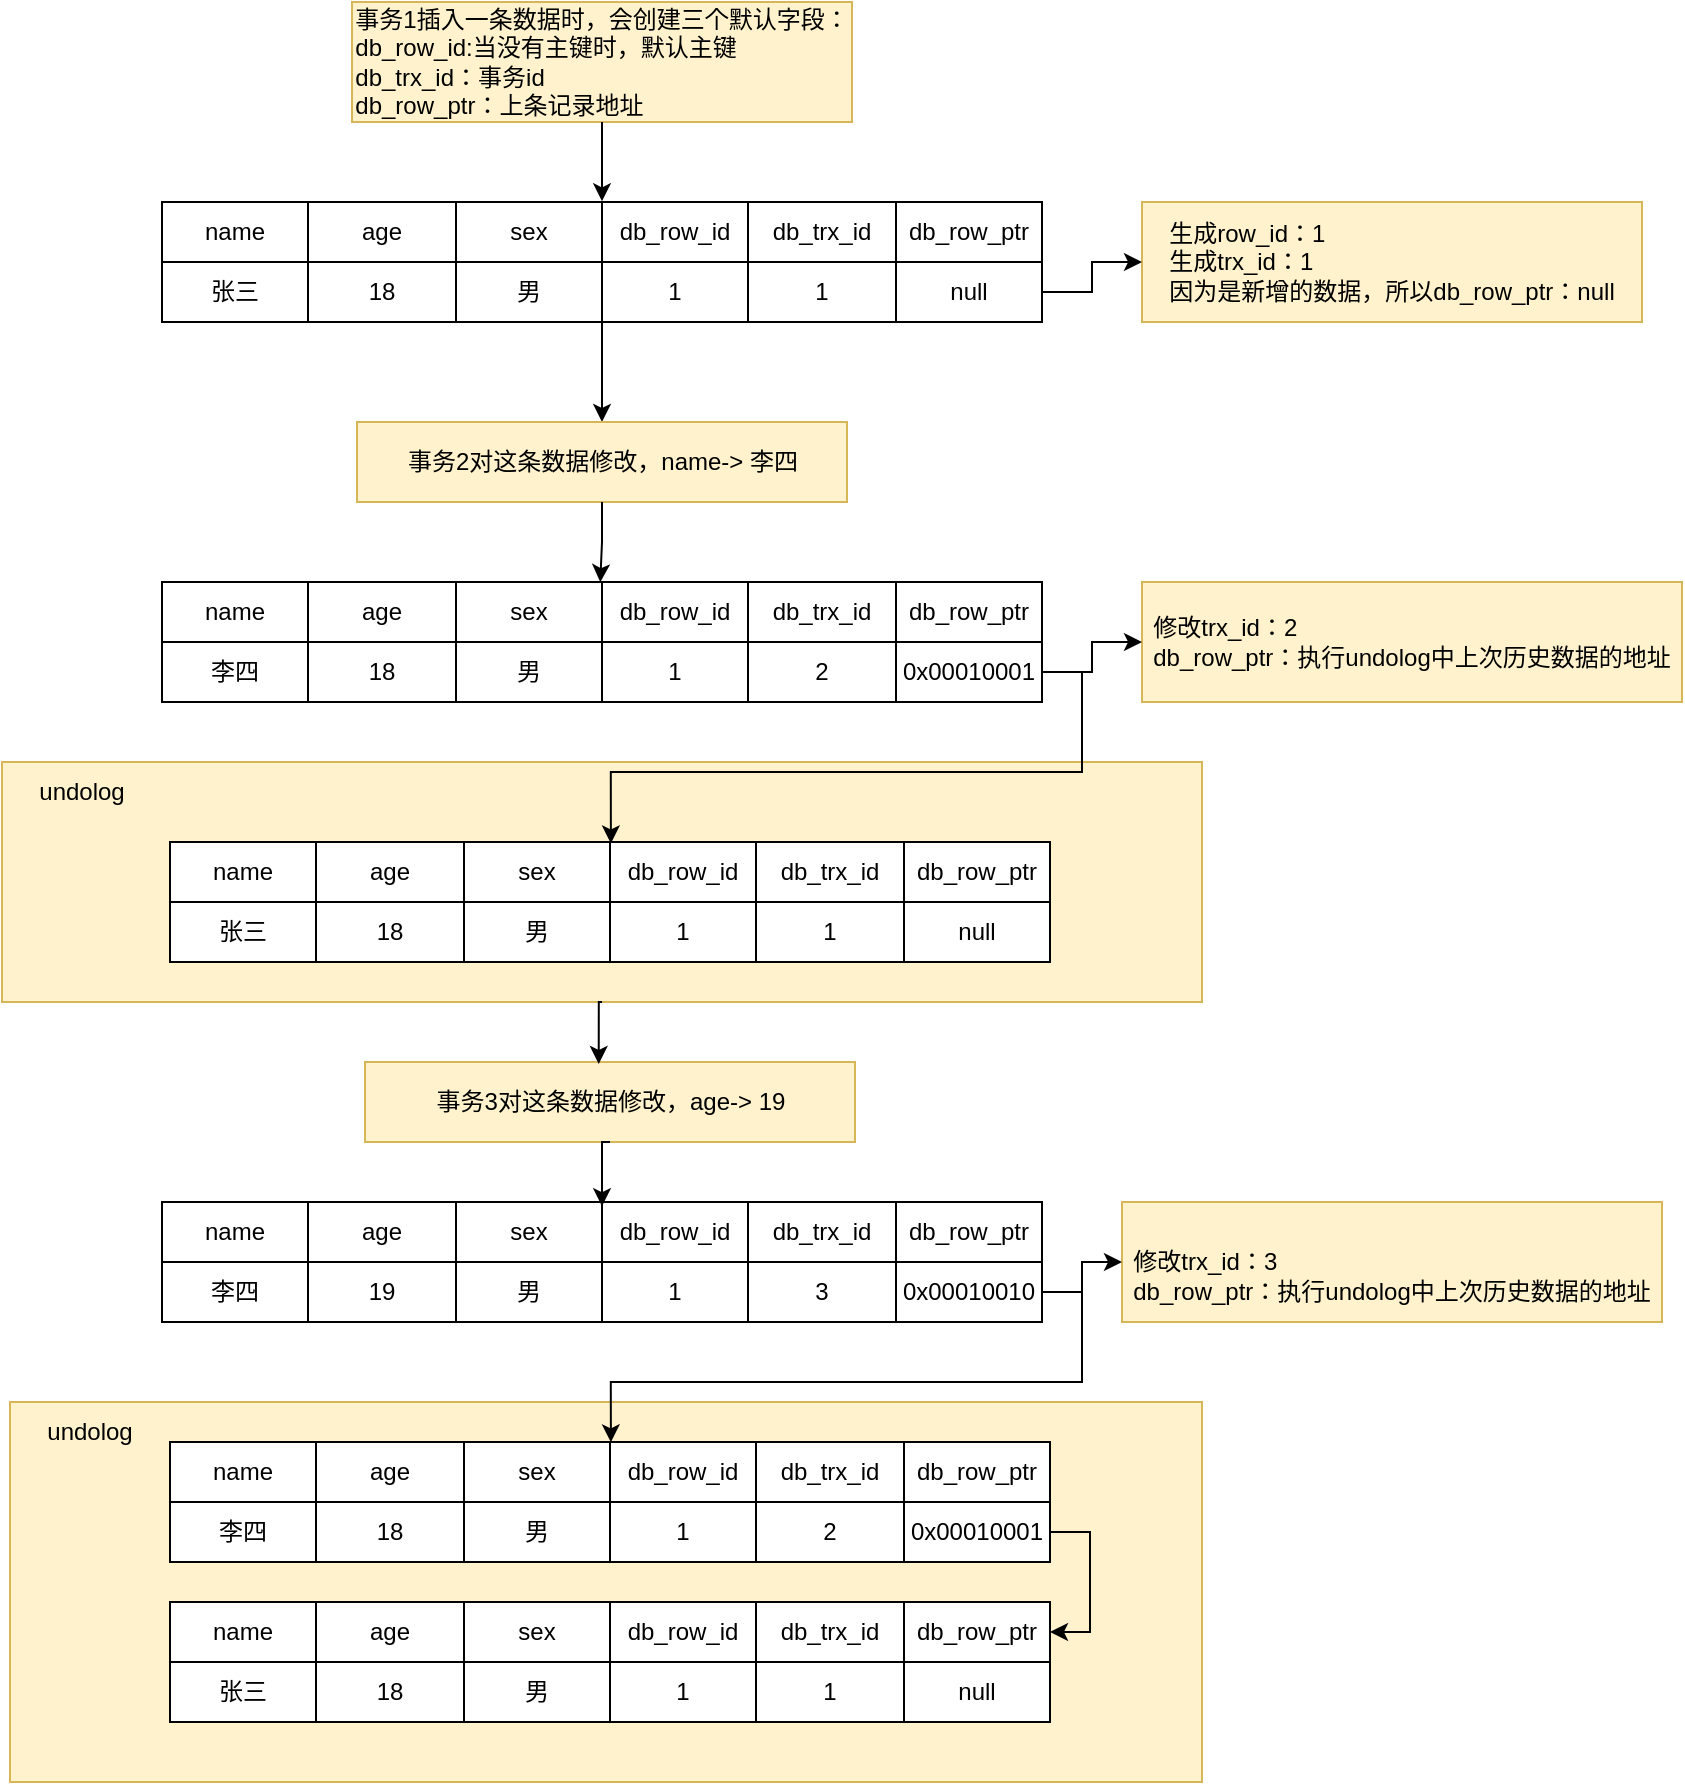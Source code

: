 <mxfile version="26.0.16">
  <diagram name="第 1 页" id="wCsaC09unMWhTxpNMqQj">
    <mxGraphModel dx="889" dy="575" grid="1" gridSize="10" guides="1" tooltips="1" connect="1" arrows="1" fold="1" page="1" pageScale="1" pageWidth="827" pageHeight="1169" math="0" shadow="0">
      <root>
        <mxCell id="0" />
        <mxCell id="1" parent="0" />
        <mxCell id="WgLtoVF70eysqi02c_jS-1" value="&lt;div style=&quot;text-align: left;&quot;&gt;&lt;span style=&quot;background-color: transparent; color: light-dark(rgb(0, 0, 0), rgb(255, 255, 255));&quot;&gt;事务1插入一条数据时，会创建三个默认字段：&lt;/span&gt;&lt;/div&gt;&lt;div style=&quot;text-align: left;&quot;&gt;db_row_id:当没有主键时，默认主键&lt;/div&gt;&lt;div style=&quot;text-align: left;&quot;&gt;db_trx_id：事务id&lt;/div&gt;&lt;div style=&quot;text-align: left;&quot;&gt;db_row_ptr：上条记录地址&lt;/div&gt;" style="text;html=1;align=center;verticalAlign=middle;whiteSpace=wrap;rounded=0;fillColor=#fff2cc;strokeColor=#d6b656;" vertex="1" parent="1">
          <mxGeometry x="285" y="40" width="250" height="60" as="geometry" />
        </mxCell>
        <mxCell id="WgLtoVF70eysqi02c_jS-95" value="" style="edgeStyle=orthogonalEdgeStyle;rounded=0;orthogonalLoop=1;jettySize=auto;html=1;" edge="1" parent="1" source="WgLtoVF70eysqi02c_jS-25" target="WgLtoVF70eysqi02c_jS-94">
          <mxGeometry relative="1" as="geometry" />
        </mxCell>
        <mxCell id="WgLtoVF70eysqi02c_jS-25" value="" style="shape=table;startSize=0;container=1;collapsible=0;childLayout=tableLayout;" vertex="1" parent="1">
          <mxGeometry x="190" y="140" width="440" height="60" as="geometry" />
        </mxCell>
        <mxCell id="WgLtoVF70eysqi02c_jS-26" value="" style="shape=tableRow;horizontal=0;startSize=0;swimlaneHead=0;swimlaneBody=0;strokeColor=inherit;top=0;left=0;bottom=0;right=0;collapsible=0;dropTarget=0;fillColor=none;points=[[0,0.5],[1,0.5]];portConstraint=eastwest;" vertex="1" parent="WgLtoVF70eysqi02c_jS-25">
          <mxGeometry width="440" height="30" as="geometry" />
        </mxCell>
        <mxCell id="WgLtoVF70eysqi02c_jS-27" value="name" style="shape=partialRectangle;html=1;whiteSpace=wrap;connectable=0;strokeColor=inherit;overflow=hidden;fillColor=none;top=0;left=0;bottom=0;right=0;pointerEvents=1;" vertex="1" parent="WgLtoVF70eysqi02c_jS-26">
          <mxGeometry width="73" height="30" as="geometry">
            <mxRectangle width="73" height="30" as="alternateBounds" />
          </mxGeometry>
        </mxCell>
        <mxCell id="WgLtoVF70eysqi02c_jS-28" value="age" style="shape=partialRectangle;html=1;whiteSpace=wrap;connectable=0;strokeColor=inherit;overflow=hidden;fillColor=none;top=0;left=0;bottom=0;right=0;pointerEvents=1;" vertex="1" parent="WgLtoVF70eysqi02c_jS-26">
          <mxGeometry x="73" width="74" height="30" as="geometry">
            <mxRectangle width="74" height="30" as="alternateBounds" />
          </mxGeometry>
        </mxCell>
        <mxCell id="WgLtoVF70eysqi02c_jS-29" value="sex" style="shape=partialRectangle;html=1;whiteSpace=wrap;connectable=0;strokeColor=inherit;overflow=hidden;fillColor=none;top=0;left=0;bottom=0;right=0;pointerEvents=1;" vertex="1" parent="WgLtoVF70eysqi02c_jS-26">
          <mxGeometry x="147" width="73" height="30" as="geometry">
            <mxRectangle width="73" height="30" as="alternateBounds" />
          </mxGeometry>
        </mxCell>
        <mxCell id="WgLtoVF70eysqi02c_jS-30" value="db_row_id" style="shape=partialRectangle;html=1;whiteSpace=wrap;connectable=0;strokeColor=inherit;overflow=hidden;fillColor=none;top=0;left=0;bottom=0;right=0;pointerEvents=1;" vertex="1" parent="WgLtoVF70eysqi02c_jS-26">
          <mxGeometry x="220" width="73" height="30" as="geometry">
            <mxRectangle width="73" height="30" as="alternateBounds" />
          </mxGeometry>
        </mxCell>
        <mxCell id="WgLtoVF70eysqi02c_jS-31" value="db_trx_id" style="shape=partialRectangle;html=1;whiteSpace=wrap;connectable=0;strokeColor=inherit;overflow=hidden;fillColor=none;top=0;left=0;bottom=0;right=0;pointerEvents=1;" vertex="1" parent="WgLtoVF70eysqi02c_jS-26">
          <mxGeometry x="293" width="74" height="30" as="geometry">
            <mxRectangle width="74" height="30" as="alternateBounds" />
          </mxGeometry>
        </mxCell>
        <mxCell id="WgLtoVF70eysqi02c_jS-32" value="db_row_ptr" style="shape=partialRectangle;html=1;whiteSpace=wrap;connectable=0;strokeColor=inherit;overflow=hidden;fillColor=none;top=0;left=0;bottom=0;right=0;pointerEvents=1;" vertex="1" parent="WgLtoVF70eysqi02c_jS-26">
          <mxGeometry x="367" width="73" height="30" as="geometry">
            <mxRectangle width="73" height="30" as="alternateBounds" />
          </mxGeometry>
        </mxCell>
        <mxCell id="WgLtoVF70eysqi02c_jS-33" value="" style="shape=tableRow;horizontal=0;startSize=0;swimlaneHead=0;swimlaneBody=0;strokeColor=inherit;top=0;left=0;bottom=0;right=0;collapsible=0;dropTarget=0;fillColor=none;points=[[0,0.5],[1,0.5]];portConstraint=eastwest;" vertex="1" parent="WgLtoVF70eysqi02c_jS-25">
          <mxGeometry y="30" width="440" height="30" as="geometry" />
        </mxCell>
        <mxCell id="WgLtoVF70eysqi02c_jS-34" value="张三" style="shape=partialRectangle;html=1;whiteSpace=wrap;connectable=0;strokeColor=inherit;overflow=hidden;fillColor=none;top=0;left=0;bottom=0;right=0;pointerEvents=1;" vertex="1" parent="WgLtoVF70eysqi02c_jS-33">
          <mxGeometry width="73" height="30" as="geometry">
            <mxRectangle width="73" height="30" as="alternateBounds" />
          </mxGeometry>
        </mxCell>
        <mxCell id="WgLtoVF70eysqi02c_jS-35" value="18" style="shape=partialRectangle;html=1;whiteSpace=wrap;connectable=0;strokeColor=inherit;overflow=hidden;fillColor=none;top=0;left=0;bottom=0;right=0;pointerEvents=1;" vertex="1" parent="WgLtoVF70eysqi02c_jS-33">
          <mxGeometry x="73" width="74" height="30" as="geometry">
            <mxRectangle width="74" height="30" as="alternateBounds" />
          </mxGeometry>
        </mxCell>
        <mxCell id="WgLtoVF70eysqi02c_jS-36" value="男" style="shape=partialRectangle;html=1;whiteSpace=wrap;connectable=0;strokeColor=inherit;overflow=hidden;fillColor=none;top=0;left=0;bottom=0;right=0;pointerEvents=1;" vertex="1" parent="WgLtoVF70eysqi02c_jS-33">
          <mxGeometry x="147" width="73" height="30" as="geometry">
            <mxRectangle width="73" height="30" as="alternateBounds" />
          </mxGeometry>
        </mxCell>
        <mxCell id="WgLtoVF70eysqi02c_jS-37" value="1" style="shape=partialRectangle;html=1;whiteSpace=wrap;connectable=0;strokeColor=inherit;overflow=hidden;fillColor=none;top=0;left=0;bottom=0;right=0;pointerEvents=1;" vertex="1" parent="WgLtoVF70eysqi02c_jS-33">
          <mxGeometry x="220" width="73" height="30" as="geometry">
            <mxRectangle width="73" height="30" as="alternateBounds" />
          </mxGeometry>
        </mxCell>
        <mxCell id="WgLtoVF70eysqi02c_jS-38" value="1" style="shape=partialRectangle;html=1;whiteSpace=wrap;connectable=0;strokeColor=inherit;overflow=hidden;fillColor=none;top=0;left=0;bottom=0;right=0;pointerEvents=1;" vertex="1" parent="WgLtoVF70eysqi02c_jS-33">
          <mxGeometry x="293" width="74" height="30" as="geometry">
            <mxRectangle width="74" height="30" as="alternateBounds" />
          </mxGeometry>
        </mxCell>
        <mxCell id="WgLtoVF70eysqi02c_jS-39" value="null" style="shape=partialRectangle;html=1;whiteSpace=wrap;connectable=0;strokeColor=inherit;overflow=hidden;fillColor=none;top=0;left=0;bottom=0;right=0;pointerEvents=1;" vertex="1" parent="WgLtoVF70eysqi02c_jS-33">
          <mxGeometry x="367" width="73" height="30" as="geometry">
            <mxRectangle width="73" height="30" as="alternateBounds" />
          </mxGeometry>
        </mxCell>
        <mxCell id="WgLtoVF70eysqi02c_jS-40" style="edgeStyle=orthogonalEdgeStyle;rounded=0;orthogonalLoop=1;jettySize=auto;html=1;exitX=0.5;exitY=1;exitDx=0;exitDy=0;entryX=0.5;entryY=-0.012;entryDx=0;entryDy=0;entryPerimeter=0;" edge="1" parent="1" source="WgLtoVF70eysqi02c_jS-1" target="WgLtoVF70eysqi02c_jS-26">
          <mxGeometry relative="1" as="geometry" />
        </mxCell>
        <mxCell id="WgLtoVF70eysqi02c_jS-62" value="&lt;div style=&quot;text-align: left;&quot;&gt;生成row_id：1&lt;/div&gt;&lt;div style=&quot;text-align: left;&quot;&gt;生成trx_id：1&lt;/div&gt;&lt;div style=&quot;text-align: left;&quot;&gt;因为是新增的数据，所以db_row_ptr：null&lt;/div&gt;" style="text;html=1;align=center;verticalAlign=middle;whiteSpace=wrap;rounded=0;fillColor=#fff2cc;strokeColor=#d6b656;" vertex="1" parent="1">
          <mxGeometry x="680" y="140" width="250" height="60" as="geometry" />
        </mxCell>
        <mxCell id="WgLtoVF70eysqi02c_jS-63" style="edgeStyle=orthogonalEdgeStyle;rounded=0;orthogonalLoop=1;jettySize=auto;html=1;exitX=1;exitY=0.5;exitDx=0;exitDy=0;" edge="1" parent="1" source="WgLtoVF70eysqi02c_jS-33" target="WgLtoVF70eysqi02c_jS-62">
          <mxGeometry relative="1" as="geometry" />
        </mxCell>
        <mxCell id="WgLtoVF70eysqi02c_jS-79" value="" style="shape=table;startSize=0;container=1;collapsible=0;childLayout=tableLayout;" vertex="1" parent="1">
          <mxGeometry x="190" y="330" width="440" height="60" as="geometry" />
        </mxCell>
        <mxCell id="WgLtoVF70eysqi02c_jS-80" value="" style="shape=tableRow;horizontal=0;startSize=0;swimlaneHead=0;swimlaneBody=0;strokeColor=inherit;top=0;left=0;bottom=0;right=0;collapsible=0;dropTarget=0;fillColor=none;points=[[0,0.5],[1,0.5]];portConstraint=eastwest;" vertex="1" parent="WgLtoVF70eysqi02c_jS-79">
          <mxGeometry width="440" height="30" as="geometry" />
        </mxCell>
        <mxCell id="WgLtoVF70eysqi02c_jS-81" value="name" style="shape=partialRectangle;html=1;whiteSpace=wrap;connectable=0;strokeColor=inherit;overflow=hidden;fillColor=none;top=0;left=0;bottom=0;right=0;pointerEvents=1;" vertex="1" parent="WgLtoVF70eysqi02c_jS-80">
          <mxGeometry width="73" height="30" as="geometry">
            <mxRectangle width="73" height="30" as="alternateBounds" />
          </mxGeometry>
        </mxCell>
        <mxCell id="WgLtoVF70eysqi02c_jS-82" value="age" style="shape=partialRectangle;html=1;whiteSpace=wrap;connectable=0;strokeColor=inherit;overflow=hidden;fillColor=none;top=0;left=0;bottom=0;right=0;pointerEvents=1;" vertex="1" parent="WgLtoVF70eysqi02c_jS-80">
          <mxGeometry x="73" width="74" height="30" as="geometry">
            <mxRectangle width="74" height="30" as="alternateBounds" />
          </mxGeometry>
        </mxCell>
        <mxCell id="WgLtoVF70eysqi02c_jS-83" value="sex" style="shape=partialRectangle;html=1;whiteSpace=wrap;connectable=0;strokeColor=inherit;overflow=hidden;fillColor=none;top=0;left=0;bottom=0;right=0;pointerEvents=1;" vertex="1" parent="WgLtoVF70eysqi02c_jS-80">
          <mxGeometry x="147" width="73" height="30" as="geometry">
            <mxRectangle width="73" height="30" as="alternateBounds" />
          </mxGeometry>
        </mxCell>
        <mxCell id="WgLtoVF70eysqi02c_jS-84" value="db_row_id" style="shape=partialRectangle;html=1;whiteSpace=wrap;connectable=0;strokeColor=inherit;overflow=hidden;fillColor=none;top=0;left=0;bottom=0;right=0;pointerEvents=1;" vertex="1" parent="WgLtoVF70eysqi02c_jS-80">
          <mxGeometry x="220" width="73" height="30" as="geometry">
            <mxRectangle width="73" height="30" as="alternateBounds" />
          </mxGeometry>
        </mxCell>
        <mxCell id="WgLtoVF70eysqi02c_jS-85" value="db_trx_id" style="shape=partialRectangle;html=1;whiteSpace=wrap;connectable=0;strokeColor=inherit;overflow=hidden;fillColor=none;top=0;left=0;bottom=0;right=0;pointerEvents=1;" vertex="1" parent="WgLtoVF70eysqi02c_jS-80">
          <mxGeometry x="293" width="74" height="30" as="geometry">
            <mxRectangle width="74" height="30" as="alternateBounds" />
          </mxGeometry>
        </mxCell>
        <mxCell id="WgLtoVF70eysqi02c_jS-86" value="db_row_ptr" style="shape=partialRectangle;html=1;whiteSpace=wrap;connectable=0;strokeColor=inherit;overflow=hidden;fillColor=none;top=0;left=0;bottom=0;right=0;pointerEvents=1;" vertex="1" parent="WgLtoVF70eysqi02c_jS-80">
          <mxGeometry x="367" width="73" height="30" as="geometry">
            <mxRectangle width="73" height="30" as="alternateBounds" />
          </mxGeometry>
        </mxCell>
        <mxCell id="WgLtoVF70eysqi02c_jS-87" value="" style="shape=tableRow;horizontal=0;startSize=0;swimlaneHead=0;swimlaneBody=0;strokeColor=inherit;top=0;left=0;bottom=0;right=0;collapsible=0;dropTarget=0;fillColor=none;points=[[0,0.5],[1,0.5]];portConstraint=eastwest;" vertex="1" parent="WgLtoVF70eysqi02c_jS-79">
          <mxGeometry y="30" width="440" height="30" as="geometry" />
        </mxCell>
        <mxCell id="WgLtoVF70eysqi02c_jS-88" value="李四" style="shape=partialRectangle;html=1;whiteSpace=wrap;connectable=0;strokeColor=inherit;overflow=hidden;fillColor=none;top=0;left=0;bottom=0;right=0;pointerEvents=1;" vertex="1" parent="WgLtoVF70eysqi02c_jS-87">
          <mxGeometry width="73" height="30" as="geometry">
            <mxRectangle width="73" height="30" as="alternateBounds" />
          </mxGeometry>
        </mxCell>
        <mxCell id="WgLtoVF70eysqi02c_jS-89" value="18" style="shape=partialRectangle;html=1;whiteSpace=wrap;connectable=0;strokeColor=inherit;overflow=hidden;fillColor=none;top=0;left=0;bottom=0;right=0;pointerEvents=1;" vertex="1" parent="WgLtoVF70eysqi02c_jS-87">
          <mxGeometry x="73" width="74" height="30" as="geometry">
            <mxRectangle width="74" height="30" as="alternateBounds" />
          </mxGeometry>
        </mxCell>
        <mxCell id="WgLtoVF70eysqi02c_jS-90" value="男" style="shape=partialRectangle;html=1;whiteSpace=wrap;connectable=0;strokeColor=inherit;overflow=hidden;fillColor=none;top=0;left=0;bottom=0;right=0;pointerEvents=1;" vertex="1" parent="WgLtoVF70eysqi02c_jS-87">
          <mxGeometry x="147" width="73" height="30" as="geometry">
            <mxRectangle width="73" height="30" as="alternateBounds" />
          </mxGeometry>
        </mxCell>
        <mxCell id="WgLtoVF70eysqi02c_jS-91" value="1" style="shape=partialRectangle;html=1;whiteSpace=wrap;connectable=0;strokeColor=inherit;overflow=hidden;fillColor=none;top=0;left=0;bottom=0;right=0;pointerEvents=1;" vertex="1" parent="WgLtoVF70eysqi02c_jS-87">
          <mxGeometry x="220" width="73" height="30" as="geometry">
            <mxRectangle width="73" height="30" as="alternateBounds" />
          </mxGeometry>
        </mxCell>
        <mxCell id="WgLtoVF70eysqi02c_jS-92" value="2" style="shape=partialRectangle;html=1;whiteSpace=wrap;connectable=0;strokeColor=inherit;overflow=hidden;fillColor=none;top=0;left=0;bottom=0;right=0;pointerEvents=1;" vertex="1" parent="WgLtoVF70eysqi02c_jS-87">
          <mxGeometry x="293" width="74" height="30" as="geometry">
            <mxRectangle width="74" height="30" as="alternateBounds" />
          </mxGeometry>
        </mxCell>
        <mxCell id="WgLtoVF70eysqi02c_jS-93" value="0x00010001" style="shape=partialRectangle;html=1;whiteSpace=wrap;connectable=0;strokeColor=inherit;overflow=hidden;fillColor=none;top=0;left=0;bottom=0;right=0;pointerEvents=1;" vertex="1" parent="WgLtoVF70eysqi02c_jS-87">
          <mxGeometry x="367" width="73" height="30" as="geometry">
            <mxRectangle width="73" height="30" as="alternateBounds" />
          </mxGeometry>
        </mxCell>
        <mxCell id="WgLtoVF70eysqi02c_jS-94" value="&lt;div style=&quot;text-align: left;&quot;&gt;&lt;span style=&quot;background-color: transparent; color: light-dark(rgb(0, 0, 0), rgb(255, 255, 255));&quot;&gt;事务2对这条数据修改，name-&amp;gt; 李四&lt;/span&gt;&lt;/div&gt;" style="text;html=1;align=center;verticalAlign=middle;whiteSpace=wrap;rounded=0;fillColor=#fff2cc;strokeColor=#d6b656;" vertex="1" parent="1">
          <mxGeometry x="287.5" y="250" width="245" height="40" as="geometry" />
        </mxCell>
        <mxCell id="WgLtoVF70eysqi02c_jS-96" style="edgeStyle=orthogonalEdgeStyle;rounded=0;orthogonalLoop=1;jettySize=auto;html=1;exitX=0.5;exitY=1;exitDx=0;exitDy=0;entryX=0.498;entryY=0.003;entryDx=0;entryDy=0;entryPerimeter=0;" edge="1" parent="1" source="WgLtoVF70eysqi02c_jS-94" target="WgLtoVF70eysqi02c_jS-80">
          <mxGeometry relative="1" as="geometry" />
        </mxCell>
        <mxCell id="WgLtoVF70eysqi02c_jS-97" value="" style="rounded=0;whiteSpace=wrap;html=1;fillColor=#fff2cc;strokeColor=#d6b656;" vertex="1" parent="1">
          <mxGeometry x="110" y="420" width="600" height="120" as="geometry" />
        </mxCell>
        <mxCell id="WgLtoVF70eysqi02c_jS-98" value="undolog" style="text;html=1;align=center;verticalAlign=middle;whiteSpace=wrap;rounded=0;" vertex="1" parent="1">
          <mxGeometry x="120" y="420" width="60" height="30" as="geometry" />
        </mxCell>
        <mxCell id="WgLtoVF70eysqi02c_jS-99" value="" style="shape=table;startSize=0;container=1;collapsible=0;childLayout=tableLayout;" vertex="1" parent="1">
          <mxGeometry x="194" y="460" width="440" height="60" as="geometry" />
        </mxCell>
        <mxCell id="WgLtoVF70eysqi02c_jS-100" value="" style="shape=tableRow;horizontal=0;startSize=0;swimlaneHead=0;swimlaneBody=0;strokeColor=inherit;top=0;left=0;bottom=0;right=0;collapsible=0;dropTarget=0;fillColor=none;points=[[0,0.5],[1,0.5]];portConstraint=eastwest;" vertex="1" parent="WgLtoVF70eysqi02c_jS-99">
          <mxGeometry width="440" height="30" as="geometry" />
        </mxCell>
        <mxCell id="WgLtoVF70eysqi02c_jS-101" value="name" style="shape=partialRectangle;html=1;whiteSpace=wrap;connectable=0;strokeColor=inherit;overflow=hidden;fillColor=none;top=0;left=0;bottom=0;right=0;pointerEvents=1;" vertex="1" parent="WgLtoVF70eysqi02c_jS-100">
          <mxGeometry width="73" height="30" as="geometry">
            <mxRectangle width="73" height="30" as="alternateBounds" />
          </mxGeometry>
        </mxCell>
        <mxCell id="WgLtoVF70eysqi02c_jS-102" value="age" style="shape=partialRectangle;html=1;whiteSpace=wrap;connectable=0;strokeColor=inherit;overflow=hidden;fillColor=none;top=0;left=0;bottom=0;right=0;pointerEvents=1;" vertex="1" parent="WgLtoVF70eysqi02c_jS-100">
          <mxGeometry x="73" width="74" height="30" as="geometry">
            <mxRectangle width="74" height="30" as="alternateBounds" />
          </mxGeometry>
        </mxCell>
        <mxCell id="WgLtoVF70eysqi02c_jS-103" value="sex" style="shape=partialRectangle;html=1;whiteSpace=wrap;connectable=0;strokeColor=inherit;overflow=hidden;fillColor=none;top=0;left=0;bottom=0;right=0;pointerEvents=1;" vertex="1" parent="WgLtoVF70eysqi02c_jS-100">
          <mxGeometry x="147" width="73" height="30" as="geometry">
            <mxRectangle width="73" height="30" as="alternateBounds" />
          </mxGeometry>
        </mxCell>
        <mxCell id="WgLtoVF70eysqi02c_jS-104" value="db_row_id" style="shape=partialRectangle;html=1;whiteSpace=wrap;connectable=0;strokeColor=inherit;overflow=hidden;fillColor=none;top=0;left=0;bottom=0;right=0;pointerEvents=1;" vertex="1" parent="WgLtoVF70eysqi02c_jS-100">
          <mxGeometry x="220" width="73" height="30" as="geometry">
            <mxRectangle width="73" height="30" as="alternateBounds" />
          </mxGeometry>
        </mxCell>
        <mxCell id="WgLtoVF70eysqi02c_jS-105" value="db_trx_id" style="shape=partialRectangle;html=1;whiteSpace=wrap;connectable=0;strokeColor=inherit;overflow=hidden;fillColor=none;top=0;left=0;bottom=0;right=0;pointerEvents=1;" vertex="1" parent="WgLtoVF70eysqi02c_jS-100">
          <mxGeometry x="293" width="74" height="30" as="geometry">
            <mxRectangle width="74" height="30" as="alternateBounds" />
          </mxGeometry>
        </mxCell>
        <mxCell id="WgLtoVF70eysqi02c_jS-106" value="db_row_ptr" style="shape=partialRectangle;html=1;whiteSpace=wrap;connectable=0;strokeColor=inherit;overflow=hidden;fillColor=none;top=0;left=0;bottom=0;right=0;pointerEvents=1;" vertex="1" parent="WgLtoVF70eysqi02c_jS-100">
          <mxGeometry x="367" width="73" height="30" as="geometry">
            <mxRectangle width="73" height="30" as="alternateBounds" />
          </mxGeometry>
        </mxCell>
        <mxCell id="WgLtoVF70eysqi02c_jS-107" value="" style="shape=tableRow;horizontal=0;startSize=0;swimlaneHead=0;swimlaneBody=0;strokeColor=inherit;top=0;left=0;bottom=0;right=0;collapsible=0;dropTarget=0;fillColor=none;points=[[0,0.5],[1,0.5]];portConstraint=eastwest;" vertex="1" parent="WgLtoVF70eysqi02c_jS-99">
          <mxGeometry y="30" width="440" height="30" as="geometry" />
        </mxCell>
        <mxCell id="WgLtoVF70eysqi02c_jS-108" value="张三" style="shape=partialRectangle;html=1;whiteSpace=wrap;connectable=0;strokeColor=inherit;overflow=hidden;fillColor=none;top=0;left=0;bottom=0;right=0;pointerEvents=1;" vertex="1" parent="WgLtoVF70eysqi02c_jS-107">
          <mxGeometry width="73" height="30" as="geometry">
            <mxRectangle width="73" height="30" as="alternateBounds" />
          </mxGeometry>
        </mxCell>
        <mxCell id="WgLtoVF70eysqi02c_jS-109" value="18" style="shape=partialRectangle;html=1;whiteSpace=wrap;connectable=0;strokeColor=inherit;overflow=hidden;fillColor=none;top=0;left=0;bottom=0;right=0;pointerEvents=1;" vertex="1" parent="WgLtoVF70eysqi02c_jS-107">
          <mxGeometry x="73" width="74" height="30" as="geometry">
            <mxRectangle width="74" height="30" as="alternateBounds" />
          </mxGeometry>
        </mxCell>
        <mxCell id="WgLtoVF70eysqi02c_jS-110" value="男" style="shape=partialRectangle;html=1;whiteSpace=wrap;connectable=0;strokeColor=inherit;overflow=hidden;fillColor=none;top=0;left=0;bottom=0;right=0;pointerEvents=1;" vertex="1" parent="WgLtoVF70eysqi02c_jS-107">
          <mxGeometry x="147" width="73" height="30" as="geometry">
            <mxRectangle width="73" height="30" as="alternateBounds" />
          </mxGeometry>
        </mxCell>
        <mxCell id="WgLtoVF70eysqi02c_jS-111" value="1" style="shape=partialRectangle;html=1;whiteSpace=wrap;connectable=0;strokeColor=inherit;overflow=hidden;fillColor=none;top=0;left=0;bottom=0;right=0;pointerEvents=1;" vertex="1" parent="WgLtoVF70eysqi02c_jS-107">
          <mxGeometry x="220" width="73" height="30" as="geometry">
            <mxRectangle width="73" height="30" as="alternateBounds" />
          </mxGeometry>
        </mxCell>
        <mxCell id="WgLtoVF70eysqi02c_jS-112" value="1" style="shape=partialRectangle;html=1;whiteSpace=wrap;connectable=0;strokeColor=inherit;overflow=hidden;fillColor=none;top=0;left=0;bottom=0;right=0;pointerEvents=1;" vertex="1" parent="WgLtoVF70eysqi02c_jS-107">
          <mxGeometry x="293" width="74" height="30" as="geometry">
            <mxRectangle width="74" height="30" as="alternateBounds" />
          </mxGeometry>
        </mxCell>
        <mxCell id="WgLtoVF70eysqi02c_jS-113" value="null" style="shape=partialRectangle;html=1;whiteSpace=wrap;connectable=0;strokeColor=inherit;overflow=hidden;fillColor=none;top=0;left=0;bottom=0;right=0;pointerEvents=1;" vertex="1" parent="WgLtoVF70eysqi02c_jS-107">
          <mxGeometry x="367" width="73" height="30" as="geometry">
            <mxRectangle width="73" height="30" as="alternateBounds" />
          </mxGeometry>
        </mxCell>
        <mxCell id="WgLtoVF70eysqi02c_jS-115" style="edgeStyle=orthogonalEdgeStyle;rounded=0;orthogonalLoop=1;jettySize=auto;html=1;exitX=1;exitY=0.5;exitDx=0;exitDy=0;entryX=0.501;entryY=0.024;entryDx=0;entryDy=0;entryPerimeter=0;" edge="1" parent="1" source="WgLtoVF70eysqi02c_jS-87" target="WgLtoVF70eysqi02c_jS-100">
          <mxGeometry relative="1" as="geometry" />
        </mxCell>
        <mxCell id="WgLtoVF70eysqi02c_jS-117" value="&lt;div style=&quot;text-align: left;&quot;&gt;&lt;span style=&quot;background-color: transparent; color: light-dark(rgb(0, 0, 0), rgb(255, 255, 255));&quot;&gt;修改trx_id：2&lt;/span&gt;&lt;/div&gt;&lt;div style=&quot;text-align: left;&quot;&gt;db_row_ptr：执行undolog中上次历史数据的地址&lt;/div&gt;" style="text;html=1;align=center;verticalAlign=middle;whiteSpace=wrap;rounded=0;fillColor=#fff2cc;strokeColor=#d6b656;" vertex="1" parent="1">
          <mxGeometry x="680" y="330" width="270" height="60" as="geometry" />
        </mxCell>
        <mxCell id="WgLtoVF70eysqi02c_jS-118" style="edgeStyle=orthogonalEdgeStyle;rounded=0;orthogonalLoop=1;jettySize=auto;html=1;exitX=1;exitY=0.5;exitDx=0;exitDy=0;entryX=0;entryY=0.5;entryDx=0;entryDy=0;" edge="1" parent="1" source="WgLtoVF70eysqi02c_jS-87" target="WgLtoVF70eysqi02c_jS-117">
          <mxGeometry relative="1" as="geometry" />
        </mxCell>
        <mxCell id="WgLtoVF70eysqi02c_jS-119" value="&lt;div style=&quot;text-align: left;&quot;&gt;&lt;span style=&quot;background-color: transparent; color: light-dark(rgb(0, 0, 0), rgb(255, 255, 255));&quot;&gt;事务3对这条数据修改，age-&amp;gt; 19&lt;/span&gt;&lt;/div&gt;" style="text;html=1;align=center;verticalAlign=middle;whiteSpace=wrap;rounded=0;fillColor=#fff2cc;strokeColor=#d6b656;" vertex="1" parent="1">
          <mxGeometry x="291.5" y="570" width="245" height="40" as="geometry" />
        </mxCell>
        <mxCell id="WgLtoVF70eysqi02c_jS-120" style="edgeStyle=orthogonalEdgeStyle;rounded=0;orthogonalLoop=1;jettySize=auto;html=1;exitX=0.5;exitY=1;exitDx=0;exitDy=0;entryX=0.477;entryY=0.025;entryDx=0;entryDy=0;entryPerimeter=0;" edge="1" parent="1" source="WgLtoVF70eysqi02c_jS-97" target="WgLtoVF70eysqi02c_jS-119">
          <mxGeometry relative="1" as="geometry" />
        </mxCell>
        <mxCell id="WgLtoVF70eysqi02c_jS-121" value="" style="shape=table;startSize=0;container=1;collapsible=0;childLayout=tableLayout;" vertex="1" parent="1">
          <mxGeometry x="190" y="640" width="440" height="60" as="geometry" />
        </mxCell>
        <mxCell id="WgLtoVF70eysqi02c_jS-122" value="" style="shape=tableRow;horizontal=0;startSize=0;swimlaneHead=0;swimlaneBody=0;strokeColor=inherit;top=0;left=0;bottom=0;right=0;collapsible=0;dropTarget=0;fillColor=none;points=[[0,0.5],[1,0.5]];portConstraint=eastwest;" vertex="1" parent="WgLtoVF70eysqi02c_jS-121">
          <mxGeometry width="440" height="30" as="geometry" />
        </mxCell>
        <mxCell id="WgLtoVF70eysqi02c_jS-123" value="name" style="shape=partialRectangle;html=1;whiteSpace=wrap;connectable=0;strokeColor=inherit;overflow=hidden;fillColor=none;top=0;left=0;bottom=0;right=0;pointerEvents=1;" vertex="1" parent="WgLtoVF70eysqi02c_jS-122">
          <mxGeometry width="73" height="30" as="geometry">
            <mxRectangle width="73" height="30" as="alternateBounds" />
          </mxGeometry>
        </mxCell>
        <mxCell id="WgLtoVF70eysqi02c_jS-124" value="age" style="shape=partialRectangle;html=1;whiteSpace=wrap;connectable=0;strokeColor=inherit;overflow=hidden;fillColor=none;top=0;left=0;bottom=0;right=0;pointerEvents=1;" vertex="1" parent="WgLtoVF70eysqi02c_jS-122">
          <mxGeometry x="73" width="74" height="30" as="geometry">
            <mxRectangle width="74" height="30" as="alternateBounds" />
          </mxGeometry>
        </mxCell>
        <mxCell id="WgLtoVF70eysqi02c_jS-125" value="sex" style="shape=partialRectangle;html=1;whiteSpace=wrap;connectable=0;strokeColor=inherit;overflow=hidden;fillColor=none;top=0;left=0;bottom=0;right=0;pointerEvents=1;" vertex="1" parent="WgLtoVF70eysqi02c_jS-122">
          <mxGeometry x="147" width="73" height="30" as="geometry">
            <mxRectangle width="73" height="30" as="alternateBounds" />
          </mxGeometry>
        </mxCell>
        <mxCell id="WgLtoVF70eysqi02c_jS-126" value="db_row_id" style="shape=partialRectangle;html=1;whiteSpace=wrap;connectable=0;strokeColor=inherit;overflow=hidden;fillColor=none;top=0;left=0;bottom=0;right=0;pointerEvents=1;" vertex="1" parent="WgLtoVF70eysqi02c_jS-122">
          <mxGeometry x="220" width="73" height="30" as="geometry">
            <mxRectangle width="73" height="30" as="alternateBounds" />
          </mxGeometry>
        </mxCell>
        <mxCell id="WgLtoVF70eysqi02c_jS-127" value="db_trx_id" style="shape=partialRectangle;html=1;whiteSpace=wrap;connectable=0;strokeColor=inherit;overflow=hidden;fillColor=none;top=0;left=0;bottom=0;right=0;pointerEvents=1;" vertex="1" parent="WgLtoVF70eysqi02c_jS-122">
          <mxGeometry x="293" width="74" height="30" as="geometry">
            <mxRectangle width="74" height="30" as="alternateBounds" />
          </mxGeometry>
        </mxCell>
        <mxCell id="WgLtoVF70eysqi02c_jS-128" value="db_row_ptr" style="shape=partialRectangle;html=1;whiteSpace=wrap;connectable=0;strokeColor=inherit;overflow=hidden;fillColor=none;top=0;left=0;bottom=0;right=0;pointerEvents=1;" vertex="1" parent="WgLtoVF70eysqi02c_jS-122">
          <mxGeometry x="367" width="73" height="30" as="geometry">
            <mxRectangle width="73" height="30" as="alternateBounds" />
          </mxGeometry>
        </mxCell>
        <mxCell id="WgLtoVF70eysqi02c_jS-129" value="" style="shape=tableRow;horizontal=0;startSize=0;swimlaneHead=0;swimlaneBody=0;strokeColor=inherit;top=0;left=0;bottom=0;right=0;collapsible=0;dropTarget=0;fillColor=none;points=[[0,0.5],[1,0.5]];portConstraint=eastwest;" vertex="1" parent="WgLtoVF70eysqi02c_jS-121">
          <mxGeometry y="30" width="440" height="30" as="geometry" />
        </mxCell>
        <mxCell id="WgLtoVF70eysqi02c_jS-130" value="李四" style="shape=partialRectangle;html=1;whiteSpace=wrap;connectable=0;strokeColor=inherit;overflow=hidden;fillColor=none;top=0;left=0;bottom=0;right=0;pointerEvents=1;" vertex="1" parent="WgLtoVF70eysqi02c_jS-129">
          <mxGeometry width="73" height="30" as="geometry">
            <mxRectangle width="73" height="30" as="alternateBounds" />
          </mxGeometry>
        </mxCell>
        <mxCell id="WgLtoVF70eysqi02c_jS-131" value="19" style="shape=partialRectangle;html=1;whiteSpace=wrap;connectable=0;strokeColor=inherit;overflow=hidden;fillColor=none;top=0;left=0;bottom=0;right=0;pointerEvents=1;" vertex="1" parent="WgLtoVF70eysqi02c_jS-129">
          <mxGeometry x="73" width="74" height="30" as="geometry">
            <mxRectangle width="74" height="30" as="alternateBounds" />
          </mxGeometry>
        </mxCell>
        <mxCell id="WgLtoVF70eysqi02c_jS-132" value="男" style="shape=partialRectangle;html=1;whiteSpace=wrap;connectable=0;strokeColor=inherit;overflow=hidden;fillColor=none;top=0;left=0;bottom=0;right=0;pointerEvents=1;" vertex="1" parent="WgLtoVF70eysqi02c_jS-129">
          <mxGeometry x="147" width="73" height="30" as="geometry">
            <mxRectangle width="73" height="30" as="alternateBounds" />
          </mxGeometry>
        </mxCell>
        <mxCell id="WgLtoVF70eysqi02c_jS-133" value="1" style="shape=partialRectangle;html=1;whiteSpace=wrap;connectable=0;strokeColor=inherit;overflow=hidden;fillColor=none;top=0;left=0;bottom=0;right=0;pointerEvents=1;" vertex="1" parent="WgLtoVF70eysqi02c_jS-129">
          <mxGeometry x="220" width="73" height="30" as="geometry">
            <mxRectangle width="73" height="30" as="alternateBounds" />
          </mxGeometry>
        </mxCell>
        <mxCell id="WgLtoVF70eysqi02c_jS-134" value="3" style="shape=partialRectangle;html=1;whiteSpace=wrap;connectable=0;strokeColor=inherit;overflow=hidden;fillColor=none;top=0;left=0;bottom=0;right=0;pointerEvents=1;" vertex="1" parent="WgLtoVF70eysqi02c_jS-129">
          <mxGeometry x="293" width="74" height="30" as="geometry">
            <mxRectangle width="74" height="30" as="alternateBounds" />
          </mxGeometry>
        </mxCell>
        <mxCell id="WgLtoVF70eysqi02c_jS-135" value="0x00010010" style="shape=partialRectangle;html=1;whiteSpace=wrap;connectable=0;strokeColor=inherit;overflow=hidden;fillColor=none;top=0;left=0;bottom=0;right=0;pointerEvents=1;" vertex="1" parent="WgLtoVF70eysqi02c_jS-129">
          <mxGeometry x="367" width="73" height="30" as="geometry">
            <mxRectangle width="73" height="30" as="alternateBounds" />
          </mxGeometry>
        </mxCell>
        <mxCell id="WgLtoVF70eysqi02c_jS-136" style="edgeStyle=orthogonalEdgeStyle;rounded=0;orthogonalLoop=1;jettySize=auto;html=1;exitX=0.5;exitY=1;exitDx=0;exitDy=0;entryX=0.5;entryY=0.07;entryDx=0;entryDy=0;entryPerimeter=0;" edge="1" parent="1" source="WgLtoVF70eysqi02c_jS-119" target="WgLtoVF70eysqi02c_jS-122">
          <mxGeometry relative="1" as="geometry" />
        </mxCell>
        <mxCell id="WgLtoVF70eysqi02c_jS-137" value="&lt;div style=&quot;text-align: left;&quot;&gt;&lt;br&gt;&lt;/div&gt;&lt;div style=&quot;text-align: left;&quot;&gt;修改trx_id：3&lt;/div&gt;&lt;div style=&quot;text-align: left;&quot;&gt;db_row_ptr：执行undolog中上次历史数据的地址&lt;/div&gt;" style="text;html=1;align=center;verticalAlign=middle;whiteSpace=wrap;rounded=0;fillColor=#fff2cc;strokeColor=#d6b656;" vertex="1" parent="1">
          <mxGeometry x="670" y="640" width="270" height="60" as="geometry" />
        </mxCell>
        <mxCell id="WgLtoVF70eysqi02c_jS-138" style="edgeStyle=orthogonalEdgeStyle;rounded=0;orthogonalLoop=1;jettySize=auto;html=1;exitX=1;exitY=0.5;exitDx=0;exitDy=0;entryX=0;entryY=0.5;entryDx=0;entryDy=0;" edge="1" parent="1" source="WgLtoVF70eysqi02c_jS-129" target="WgLtoVF70eysqi02c_jS-137">
          <mxGeometry relative="1" as="geometry" />
        </mxCell>
        <mxCell id="WgLtoVF70eysqi02c_jS-139" value="" style="rounded=0;whiteSpace=wrap;html=1;fillColor=#fff2cc;strokeColor=#d6b656;" vertex="1" parent="1">
          <mxGeometry x="114" y="740" width="596" height="190" as="geometry" />
        </mxCell>
        <mxCell id="WgLtoVF70eysqi02c_jS-140" value="undolog" style="text;html=1;align=center;verticalAlign=middle;whiteSpace=wrap;rounded=0;" vertex="1" parent="1">
          <mxGeometry x="124" y="740" width="60" height="30" as="geometry" />
        </mxCell>
        <mxCell id="WgLtoVF70eysqi02c_jS-141" value="" style="shape=table;startSize=0;container=1;collapsible=0;childLayout=tableLayout;" vertex="1" parent="1">
          <mxGeometry x="194" y="840" width="440" height="60" as="geometry" />
        </mxCell>
        <mxCell id="WgLtoVF70eysqi02c_jS-142" value="" style="shape=tableRow;horizontal=0;startSize=0;swimlaneHead=0;swimlaneBody=0;strokeColor=inherit;top=0;left=0;bottom=0;right=0;collapsible=0;dropTarget=0;fillColor=none;points=[[0,0.5],[1,0.5]];portConstraint=eastwest;" vertex="1" parent="WgLtoVF70eysqi02c_jS-141">
          <mxGeometry width="440" height="30" as="geometry" />
        </mxCell>
        <mxCell id="WgLtoVF70eysqi02c_jS-143" value="name" style="shape=partialRectangle;html=1;whiteSpace=wrap;connectable=0;strokeColor=inherit;overflow=hidden;fillColor=none;top=0;left=0;bottom=0;right=0;pointerEvents=1;" vertex="1" parent="WgLtoVF70eysqi02c_jS-142">
          <mxGeometry width="73" height="30" as="geometry">
            <mxRectangle width="73" height="30" as="alternateBounds" />
          </mxGeometry>
        </mxCell>
        <mxCell id="WgLtoVF70eysqi02c_jS-144" value="age" style="shape=partialRectangle;html=1;whiteSpace=wrap;connectable=0;strokeColor=inherit;overflow=hidden;fillColor=none;top=0;left=0;bottom=0;right=0;pointerEvents=1;" vertex="1" parent="WgLtoVF70eysqi02c_jS-142">
          <mxGeometry x="73" width="74" height="30" as="geometry">
            <mxRectangle width="74" height="30" as="alternateBounds" />
          </mxGeometry>
        </mxCell>
        <mxCell id="WgLtoVF70eysqi02c_jS-145" value="sex" style="shape=partialRectangle;html=1;whiteSpace=wrap;connectable=0;strokeColor=inherit;overflow=hidden;fillColor=none;top=0;left=0;bottom=0;right=0;pointerEvents=1;" vertex="1" parent="WgLtoVF70eysqi02c_jS-142">
          <mxGeometry x="147" width="73" height="30" as="geometry">
            <mxRectangle width="73" height="30" as="alternateBounds" />
          </mxGeometry>
        </mxCell>
        <mxCell id="WgLtoVF70eysqi02c_jS-146" value="db_row_id" style="shape=partialRectangle;html=1;whiteSpace=wrap;connectable=0;strokeColor=inherit;overflow=hidden;fillColor=none;top=0;left=0;bottom=0;right=0;pointerEvents=1;" vertex="1" parent="WgLtoVF70eysqi02c_jS-142">
          <mxGeometry x="220" width="73" height="30" as="geometry">
            <mxRectangle width="73" height="30" as="alternateBounds" />
          </mxGeometry>
        </mxCell>
        <mxCell id="WgLtoVF70eysqi02c_jS-147" value="db_trx_id" style="shape=partialRectangle;html=1;whiteSpace=wrap;connectable=0;strokeColor=inherit;overflow=hidden;fillColor=none;top=0;left=0;bottom=0;right=0;pointerEvents=1;" vertex="1" parent="WgLtoVF70eysqi02c_jS-142">
          <mxGeometry x="293" width="74" height="30" as="geometry">
            <mxRectangle width="74" height="30" as="alternateBounds" />
          </mxGeometry>
        </mxCell>
        <mxCell id="WgLtoVF70eysqi02c_jS-148" value="db_row_ptr" style="shape=partialRectangle;html=1;whiteSpace=wrap;connectable=0;strokeColor=inherit;overflow=hidden;fillColor=none;top=0;left=0;bottom=0;right=0;pointerEvents=1;" vertex="1" parent="WgLtoVF70eysqi02c_jS-142">
          <mxGeometry x="367" width="73" height="30" as="geometry">
            <mxRectangle width="73" height="30" as="alternateBounds" />
          </mxGeometry>
        </mxCell>
        <mxCell id="WgLtoVF70eysqi02c_jS-149" value="" style="shape=tableRow;horizontal=0;startSize=0;swimlaneHead=0;swimlaneBody=0;strokeColor=inherit;top=0;left=0;bottom=0;right=0;collapsible=0;dropTarget=0;fillColor=none;points=[[0,0.5],[1,0.5]];portConstraint=eastwest;" vertex="1" parent="WgLtoVF70eysqi02c_jS-141">
          <mxGeometry y="30" width="440" height="30" as="geometry" />
        </mxCell>
        <mxCell id="WgLtoVF70eysqi02c_jS-150" value="张三" style="shape=partialRectangle;html=1;whiteSpace=wrap;connectable=0;strokeColor=inherit;overflow=hidden;fillColor=none;top=0;left=0;bottom=0;right=0;pointerEvents=1;" vertex="1" parent="WgLtoVF70eysqi02c_jS-149">
          <mxGeometry width="73" height="30" as="geometry">
            <mxRectangle width="73" height="30" as="alternateBounds" />
          </mxGeometry>
        </mxCell>
        <mxCell id="WgLtoVF70eysqi02c_jS-151" value="18" style="shape=partialRectangle;html=1;whiteSpace=wrap;connectable=0;strokeColor=inherit;overflow=hidden;fillColor=none;top=0;left=0;bottom=0;right=0;pointerEvents=1;" vertex="1" parent="WgLtoVF70eysqi02c_jS-149">
          <mxGeometry x="73" width="74" height="30" as="geometry">
            <mxRectangle width="74" height="30" as="alternateBounds" />
          </mxGeometry>
        </mxCell>
        <mxCell id="WgLtoVF70eysqi02c_jS-152" value="男" style="shape=partialRectangle;html=1;whiteSpace=wrap;connectable=0;strokeColor=inherit;overflow=hidden;fillColor=none;top=0;left=0;bottom=0;right=0;pointerEvents=1;" vertex="1" parent="WgLtoVF70eysqi02c_jS-149">
          <mxGeometry x="147" width="73" height="30" as="geometry">
            <mxRectangle width="73" height="30" as="alternateBounds" />
          </mxGeometry>
        </mxCell>
        <mxCell id="WgLtoVF70eysqi02c_jS-153" value="1" style="shape=partialRectangle;html=1;whiteSpace=wrap;connectable=0;strokeColor=inherit;overflow=hidden;fillColor=none;top=0;left=0;bottom=0;right=0;pointerEvents=1;" vertex="1" parent="WgLtoVF70eysqi02c_jS-149">
          <mxGeometry x="220" width="73" height="30" as="geometry">
            <mxRectangle width="73" height="30" as="alternateBounds" />
          </mxGeometry>
        </mxCell>
        <mxCell id="WgLtoVF70eysqi02c_jS-154" value="1" style="shape=partialRectangle;html=1;whiteSpace=wrap;connectable=0;strokeColor=inherit;overflow=hidden;fillColor=none;top=0;left=0;bottom=0;right=0;pointerEvents=1;" vertex="1" parent="WgLtoVF70eysqi02c_jS-149">
          <mxGeometry x="293" width="74" height="30" as="geometry">
            <mxRectangle width="74" height="30" as="alternateBounds" />
          </mxGeometry>
        </mxCell>
        <mxCell id="WgLtoVF70eysqi02c_jS-155" value="null" style="shape=partialRectangle;html=1;whiteSpace=wrap;connectable=0;strokeColor=inherit;overflow=hidden;fillColor=none;top=0;left=0;bottom=0;right=0;pointerEvents=1;" vertex="1" parent="WgLtoVF70eysqi02c_jS-149">
          <mxGeometry x="367" width="73" height="30" as="geometry">
            <mxRectangle width="73" height="30" as="alternateBounds" />
          </mxGeometry>
        </mxCell>
        <mxCell id="WgLtoVF70eysqi02c_jS-157" value="" style="shape=table;startSize=0;container=1;collapsible=0;childLayout=tableLayout;" vertex="1" parent="1">
          <mxGeometry x="194" y="760" width="440" height="60" as="geometry" />
        </mxCell>
        <mxCell id="WgLtoVF70eysqi02c_jS-158" value="" style="shape=tableRow;horizontal=0;startSize=0;swimlaneHead=0;swimlaneBody=0;strokeColor=inherit;top=0;left=0;bottom=0;right=0;collapsible=0;dropTarget=0;fillColor=none;points=[[0,0.5],[1,0.5]];portConstraint=eastwest;" vertex="1" parent="WgLtoVF70eysqi02c_jS-157">
          <mxGeometry width="440" height="30" as="geometry" />
        </mxCell>
        <mxCell id="WgLtoVF70eysqi02c_jS-159" value="name" style="shape=partialRectangle;html=1;whiteSpace=wrap;connectable=0;strokeColor=inherit;overflow=hidden;fillColor=none;top=0;left=0;bottom=0;right=0;pointerEvents=1;" vertex="1" parent="WgLtoVF70eysqi02c_jS-158">
          <mxGeometry width="73" height="30" as="geometry">
            <mxRectangle width="73" height="30" as="alternateBounds" />
          </mxGeometry>
        </mxCell>
        <mxCell id="WgLtoVF70eysqi02c_jS-160" value="age" style="shape=partialRectangle;html=1;whiteSpace=wrap;connectable=0;strokeColor=inherit;overflow=hidden;fillColor=none;top=0;left=0;bottom=0;right=0;pointerEvents=1;" vertex="1" parent="WgLtoVF70eysqi02c_jS-158">
          <mxGeometry x="73" width="74" height="30" as="geometry">
            <mxRectangle width="74" height="30" as="alternateBounds" />
          </mxGeometry>
        </mxCell>
        <mxCell id="WgLtoVF70eysqi02c_jS-161" value="sex" style="shape=partialRectangle;html=1;whiteSpace=wrap;connectable=0;strokeColor=inherit;overflow=hidden;fillColor=none;top=0;left=0;bottom=0;right=0;pointerEvents=1;" vertex="1" parent="WgLtoVF70eysqi02c_jS-158">
          <mxGeometry x="147" width="73" height="30" as="geometry">
            <mxRectangle width="73" height="30" as="alternateBounds" />
          </mxGeometry>
        </mxCell>
        <mxCell id="WgLtoVF70eysqi02c_jS-162" value="db_row_id" style="shape=partialRectangle;html=1;whiteSpace=wrap;connectable=0;strokeColor=inherit;overflow=hidden;fillColor=none;top=0;left=0;bottom=0;right=0;pointerEvents=1;" vertex="1" parent="WgLtoVF70eysqi02c_jS-158">
          <mxGeometry x="220" width="73" height="30" as="geometry">
            <mxRectangle width="73" height="30" as="alternateBounds" />
          </mxGeometry>
        </mxCell>
        <mxCell id="WgLtoVF70eysqi02c_jS-163" value="db_trx_id" style="shape=partialRectangle;html=1;whiteSpace=wrap;connectable=0;strokeColor=inherit;overflow=hidden;fillColor=none;top=0;left=0;bottom=0;right=0;pointerEvents=1;" vertex="1" parent="WgLtoVF70eysqi02c_jS-158">
          <mxGeometry x="293" width="74" height="30" as="geometry">
            <mxRectangle width="74" height="30" as="alternateBounds" />
          </mxGeometry>
        </mxCell>
        <mxCell id="WgLtoVF70eysqi02c_jS-164" value="db_row_ptr" style="shape=partialRectangle;html=1;whiteSpace=wrap;connectable=0;strokeColor=inherit;overflow=hidden;fillColor=none;top=0;left=0;bottom=0;right=0;pointerEvents=1;" vertex="1" parent="WgLtoVF70eysqi02c_jS-158">
          <mxGeometry x="367" width="73" height="30" as="geometry">
            <mxRectangle width="73" height="30" as="alternateBounds" />
          </mxGeometry>
        </mxCell>
        <mxCell id="WgLtoVF70eysqi02c_jS-165" value="" style="shape=tableRow;horizontal=0;startSize=0;swimlaneHead=0;swimlaneBody=0;strokeColor=inherit;top=0;left=0;bottom=0;right=0;collapsible=0;dropTarget=0;fillColor=none;points=[[0,0.5],[1,0.5]];portConstraint=eastwest;" vertex="1" parent="WgLtoVF70eysqi02c_jS-157">
          <mxGeometry y="30" width="440" height="30" as="geometry" />
        </mxCell>
        <mxCell id="WgLtoVF70eysqi02c_jS-166" value="李四" style="shape=partialRectangle;html=1;whiteSpace=wrap;connectable=0;strokeColor=inherit;overflow=hidden;fillColor=none;top=0;left=0;bottom=0;right=0;pointerEvents=1;" vertex="1" parent="WgLtoVF70eysqi02c_jS-165">
          <mxGeometry width="73" height="30" as="geometry">
            <mxRectangle width="73" height="30" as="alternateBounds" />
          </mxGeometry>
        </mxCell>
        <mxCell id="WgLtoVF70eysqi02c_jS-167" value="18" style="shape=partialRectangle;html=1;whiteSpace=wrap;connectable=0;strokeColor=inherit;overflow=hidden;fillColor=none;top=0;left=0;bottom=0;right=0;pointerEvents=1;" vertex="1" parent="WgLtoVF70eysqi02c_jS-165">
          <mxGeometry x="73" width="74" height="30" as="geometry">
            <mxRectangle width="74" height="30" as="alternateBounds" />
          </mxGeometry>
        </mxCell>
        <mxCell id="WgLtoVF70eysqi02c_jS-168" value="男" style="shape=partialRectangle;html=1;whiteSpace=wrap;connectable=0;strokeColor=inherit;overflow=hidden;fillColor=none;top=0;left=0;bottom=0;right=0;pointerEvents=1;" vertex="1" parent="WgLtoVF70eysqi02c_jS-165">
          <mxGeometry x="147" width="73" height="30" as="geometry">
            <mxRectangle width="73" height="30" as="alternateBounds" />
          </mxGeometry>
        </mxCell>
        <mxCell id="WgLtoVF70eysqi02c_jS-169" value="1" style="shape=partialRectangle;html=1;whiteSpace=wrap;connectable=0;strokeColor=inherit;overflow=hidden;fillColor=none;top=0;left=0;bottom=0;right=0;pointerEvents=1;" vertex="1" parent="WgLtoVF70eysqi02c_jS-165">
          <mxGeometry x="220" width="73" height="30" as="geometry">
            <mxRectangle width="73" height="30" as="alternateBounds" />
          </mxGeometry>
        </mxCell>
        <mxCell id="WgLtoVF70eysqi02c_jS-170" value="2" style="shape=partialRectangle;html=1;whiteSpace=wrap;connectable=0;strokeColor=inherit;overflow=hidden;fillColor=none;top=0;left=0;bottom=0;right=0;pointerEvents=1;" vertex="1" parent="WgLtoVF70eysqi02c_jS-165">
          <mxGeometry x="293" width="74" height="30" as="geometry">
            <mxRectangle width="74" height="30" as="alternateBounds" />
          </mxGeometry>
        </mxCell>
        <mxCell id="WgLtoVF70eysqi02c_jS-171" value="0x00010001" style="shape=partialRectangle;html=1;whiteSpace=wrap;connectable=0;strokeColor=inherit;overflow=hidden;fillColor=none;top=0;left=0;bottom=0;right=0;pointerEvents=1;" vertex="1" parent="WgLtoVF70eysqi02c_jS-165">
          <mxGeometry x="367" width="73" height="30" as="geometry">
            <mxRectangle width="73" height="30" as="alternateBounds" />
          </mxGeometry>
        </mxCell>
        <mxCell id="WgLtoVF70eysqi02c_jS-172" style="edgeStyle=orthogonalEdgeStyle;rounded=0;orthogonalLoop=1;jettySize=auto;html=1;exitX=1;exitY=0.5;exitDx=0;exitDy=0;" edge="1" parent="1" source="WgLtoVF70eysqi02c_jS-165" target="WgLtoVF70eysqi02c_jS-142">
          <mxGeometry relative="1" as="geometry" />
        </mxCell>
        <mxCell id="WgLtoVF70eysqi02c_jS-173" style="edgeStyle=orthogonalEdgeStyle;rounded=0;orthogonalLoop=1;jettySize=auto;html=1;exitX=1;exitY=0.5;exitDx=0;exitDy=0;entryX=0.501;entryY=0.006;entryDx=0;entryDy=0;entryPerimeter=0;" edge="1" parent="1" source="WgLtoVF70eysqi02c_jS-129" target="WgLtoVF70eysqi02c_jS-158">
          <mxGeometry relative="1" as="geometry" />
        </mxCell>
      </root>
    </mxGraphModel>
  </diagram>
</mxfile>
